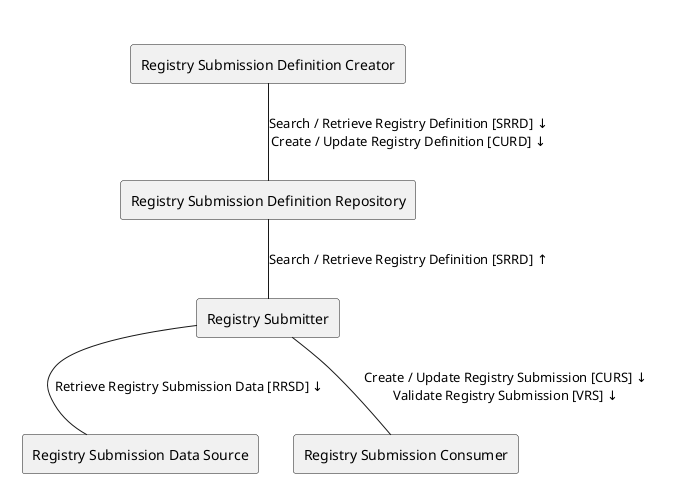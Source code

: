 /'
    This content is automatically generated from CREDS.xml by actorsandtransactions.xslt
'/
@startuml
skinparam FolderBorderColor white
skinparam FolderFontColor white
skinparam Shadowing false
folder Actors {
agent "Registry Submission Definition Creator" as RSDC
agent "Registry Submission Definition Repository" as RSDR
agent "Registry Submitter" as RS
agent "Registry Submission Data Source" as RSDS
agent "Registry Submission Consumer" as RSC
RSDC -- RSDR : "Search / Retrieve Registry Definition [SRRD] ↓\nCreate / Update Registry Definition [CURD] ↓"
RSDR -- RS : "Search / Retrieve Registry Definition [SRRD] ↑"
RS -- RSDS : "Retrieve Registry Submission Data [RRSD] ↓"
RS -- RSC : "Create / Update Registry Submission [CURS] ↓\nValidate Registry Submission [VRS] ↓"
}
@enduml
